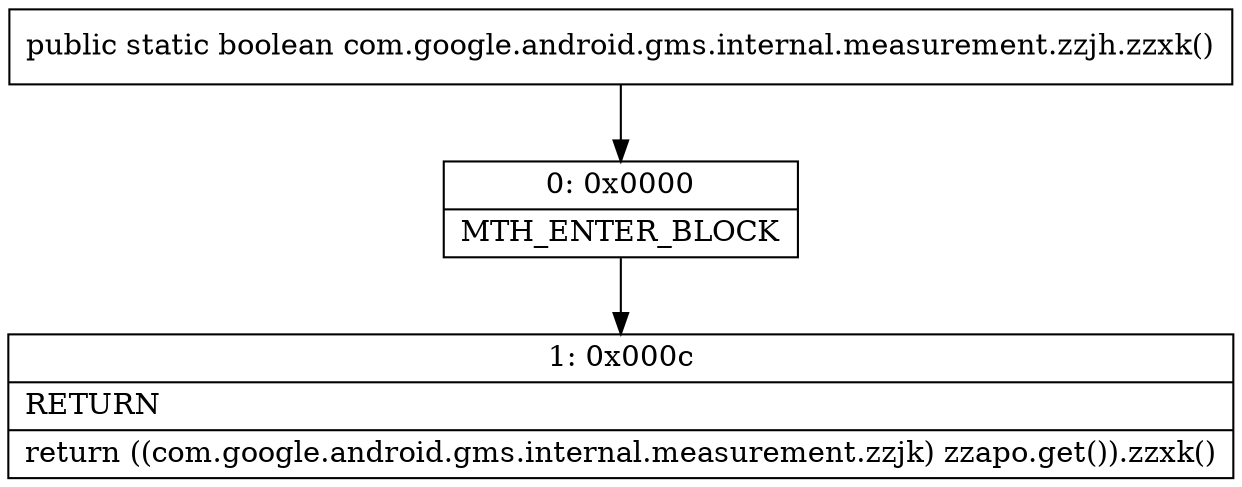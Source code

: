digraph "CFG forcom.google.android.gms.internal.measurement.zzjh.zzxk()Z" {
Node_0 [shape=record,label="{0\:\ 0x0000|MTH_ENTER_BLOCK\l}"];
Node_1 [shape=record,label="{1\:\ 0x000c|RETURN\l|return ((com.google.android.gms.internal.measurement.zzjk) zzapo.get()).zzxk()\l}"];
MethodNode[shape=record,label="{public static boolean com.google.android.gms.internal.measurement.zzjh.zzxk() }"];
MethodNode -> Node_0;
Node_0 -> Node_1;
}

